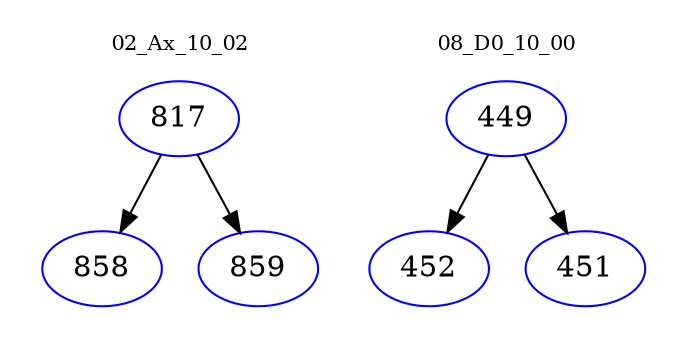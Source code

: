 digraph{
subgraph cluster_0 {
color = white
label = "02_Ax_10_02";
fontsize=10;
T0_817 [label="817", color="blue"]
T0_817 -> T0_858 [color="black"]
T0_858 [label="858", color="blue"]
T0_817 -> T0_859 [color="black"]
T0_859 [label="859", color="blue"]
}
subgraph cluster_1 {
color = white
label = "08_D0_10_00";
fontsize=10;
T1_449 [label="449", color="blue"]
T1_449 -> T1_452 [color="black"]
T1_452 [label="452", color="blue"]
T1_449 -> T1_451 [color="black"]
T1_451 [label="451", color="blue"]
}
}
